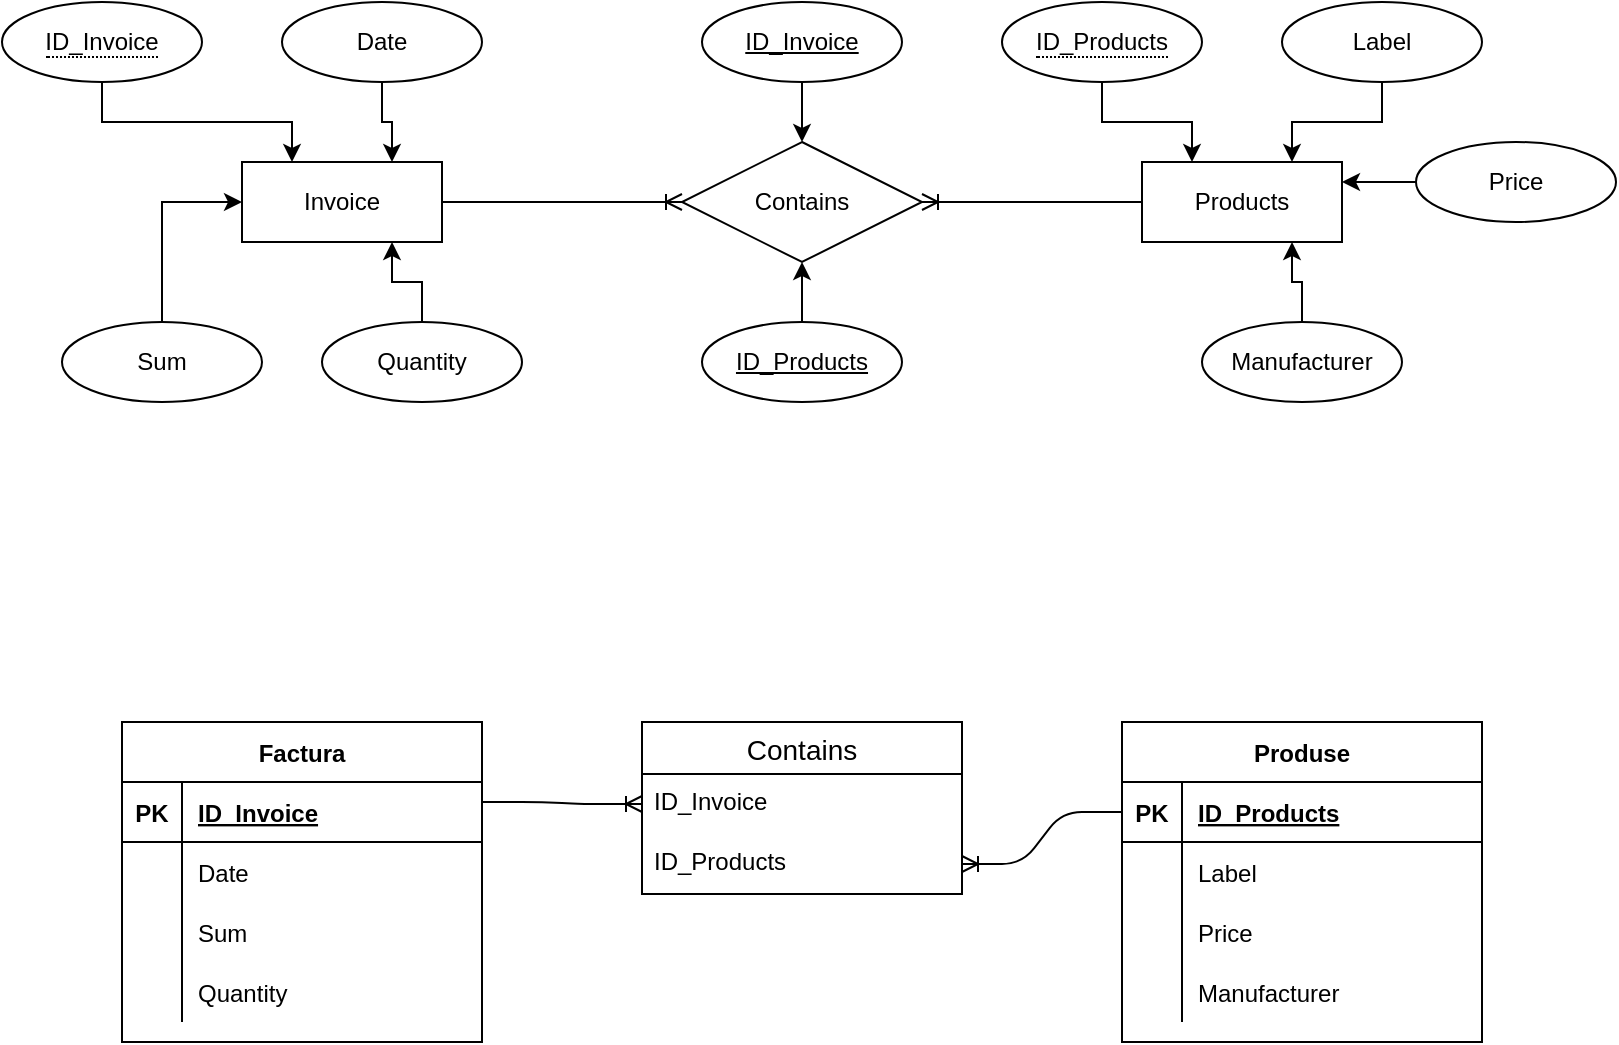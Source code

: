 <mxfile version="14.4.9" type="device"><diagram id="0KeCO17n5_SKujIh3lDQ" name="Page-1"><mxGraphModel dx="1422" dy="789" grid="1" gridSize="10" guides="1" tooltips="1" connect="1" arrows="1" fold="1" page="1" pageScale="1" pageWidth="827" pageHeight="1169" math="0" shadow="0"><root><mxCell id="0"/><mxCell id="1" parent="0"/><mxCell id="3cXTXwn8Av1UXpntBBJU-1" value="Invoice" style="whiteSpace=wrap;html=1;align=center;" parent="1" vertex="1"><mxGeometry x="140" y="160" width="100" height="40" as="geometry"/></mxCell><mxCell id="3cXTXwn8Av1UXpntBBJU-2" value="Products" style="whiteSpace=wrap;html=1;align=center;" parent="1" vertex="1"><mxGeometry x="590" y="160" width="100" height="40" as="geometry"/></mxCell><mxCell id="3cXTXwn8Av1UXpntBBJU-3" value="Contains" style="shape=rhombus;perimeter=rhombusPerimeter;whiteSpace=wrap;html=1;align=center;" parent="1" vertex="1"><mxGeometry x="360" y="150" width="120" height="60" as="geometry"/></mxCell><mxCell id="3cXTXwn8Av1UXpntBBJU-4" value="Contains" style="swimlane;fontStyle=0;childLayout=stackLayout;horizontal=1;startSize=26;horizontalStack=0;resizeParent=1;resizeParentMax=0;resizeLast=0;collapsible=1;marginBottom=0;align=center;fontSize=14;" parent="1" vertex="1"><mxGeometry x="340" y="440" width="160" height="86" as="geometry"/></mxCell><mxCell id="3cXTXwn8Av1UXpntBBJU-5" value="ID_Invoice" style="text;strokeColor=none;fillColor=none;spacingLeft=4;spacingRight=4;overflow=hidden;rotatable=0;points=[[0,0.5],[1,0.5]];portConstraint=eastwest;fontSize=12;" parent="3cXTXwn8Av1UXpntBBJU-4" vertex="1"><mxGeometry y="26" width="160" height="30" as="geometry"/></mxCell><mxCell id="3cXTXwn8Av1UXpntBBJU-6" value="ID_Products" style="text;strokeColor=none;fillColor=none;spacingLeft=4;spacingRight=4;overflow=hidden;rotatable=0;points=[[0,0.5],[1,0.5]];portConstraint=eastwest;fontSize=12;" parent="3cXTXwn8Av1UXpntBBJU-4" vertex="1"><mxGeometry y="56" width="160" height="30" as="geometry"/></mxCell><mxCell id="3cXTXwn8Av1UXpntBBJU-7" value="Produse" style="shape=table;startSize=30;container=1;collapsible=1;childLayout=tableLayout;fixedRows=1;rowLines=0;fontStyle=1;align=center;resizeLast=1;" parent="1" vertex="1"><mxGeometry x="580" y="440" width="180" height="160" as="geometry"/></mxCell><mxCell id="3cXTXwn8Av1UXpntBBJU-8" value="" style="shape=partialRectangle;collapsible=0;dropTarget=0;pointerEvents=0;fillColor=none;top=0;left=0;bottom=1;right=0;points=[[0,0.5],[1,0.5]];portConstraint=eastwest;" parent="3cXTXwn8Av1UXpntBBJU-7" vertex="1"><mxGeometry y="30" width="180" height="30" as="geometry"/></mxCell><mxCell id="3cXTXwn8Av1UXpntBBJU-9" value="PK" style="shape=partialRectangle;connectable=0;fillColor=none;top=0;left=0;bottom=0;right=0;fontStyle=1;overflow=hidden;" parent="3cXTXwn8Av1UXpntBBJU-8" vertex="1"><mxGeometry width="30" height="30" as="geometry"/></mxCell><mxCell id="3cXTXwn8Av1UXpntBBJU-10" value="ID_Products" style="shape=partialRectangle;connectable=0;fillColor=none;top=0;left=0;bottom=0;right=0;align=left;spacingLeft=6;fontStyle=5;overflow=hidden;" parent="3cXTXwn8Av1UXpntBBJU-8" vertex="1"><mxGeometry x="30" width="150" height="30" as="geometry"/></mxCell><mxCell id="3cXTXwn8Av1UXpntBBJU-11" value="" style="shape=partialRectangle;collapsible=0;dropTarget=0;pointerEvents=0;fillColor=none;top=0;left=0;bottom=0;right=0;points=[[0,0.5],[1,0.5]];portConstraint=eastwest;" parent="3cXTXwn8Av1UXpntBBJU-7" vertex="1"><mxGeometry y="60" width="180" height="30" as="geometry"/></mxCell><mxCell id="3cXTXwn8Av1UXpntBBJU-12" value="" style="shape=partialRectangle;connectable=0;fillColor=none;top=0;left=0;bottom=0;right=0;editable=1;overflow=hidden;" parent="3cXTXwn8Av1UXpntBBJU-11" vertex="1"><mxGeometry width="30" height="30" as="geometry"/></mxCell><mxCell id="3cXTXwn8Av1UXpntBBJU-13" value="Label" style="shape=partialRectangle;connectable=0;fillColor=none;top=0;left=0;bottom=0;right=0;align=left;spacingLeft=6;overflow=hidden;" parent="3cXTXwn8Av1UXpntBBJU-11" vertex="1"><mxGeometry x="30" width="150" height="30" as="geometry"/></mxCell><mxCell id="3cXTXwn8Av1UXpntBBJU-14" value="" style="shape=partialRectangle;collapsible=0;dropTarget=0;pointerEvents=0;fillColor=none;top=0;left=0;bottom=0;right=0;points=[[0,0.5],[1,0.5]];portConstraint=eastwest;" parent="3cXTXwn8Av1UXpntBBJU-7" vertex="1"><mxGeometry y="90" width="180" height="30" as="geometry"/></mxCell><mxCell id="3cXTXwn8Av1UXpntBBJU-15" value="" style="shape=partialRectangle;connectable=0;fillColor=none;top=0;left=0;bottom=0;right=0;editable=1;overflow=hidden;" parent="3cXTXwn8Av1UXpntBBJU-14" vertex="1"><mxGeometry width="30" height="30" as="geometry"/></mxCell><mxCell id="3cXTXwn8Av1UXpntBBJU-16" value="Price" style="shape=partialRectangle;connectable=0;fillColor=none;top=0;left=0;bottom=0;right=0;align=left;spacingLeft=6;overflow=hidden;" parent="3cXTXwn8Av1UXpntBBJU-14" vertex="1"><mxGeometry x="30" width="150" height="30" as="geometry"/></mxCell><mxCell id="3cXTXwn8Av1UXpntBBJU-20" value="" style="shape=partialRectangle;collapsible=0;dropTarget=0;pointerEvents=0;fillColor=none;top=0;left=0;bottom=0;right=0;points=[[0,0.5],[1,0.5]];portConstraint=eastwest;" parent="3cXTXwn8Av1UXpntBBJU-7" vertex="1"><mxGeometry y="120" width="180" height="30" as="geometry"/></mxCell><mxCell id="3cXTXwn8Av1UXpntBBJU-21" value="" style="shape=partialRectangle;connectable=0;fillColor=none;top=0;left=0;bottom=0;right=0;editable=1;overflow=hidden;" parent="3cXTXwn8Av1UXpntBBJU-20" vertex="1"><mxGeometry width="30" height="30" as="geometry"/></mxCell><mxCell id="3cXTXwn8Av1UXpntBBJU-22" value="Manufacturer" style="shape=partialRectangle;connectable=0;fillColor=none;top=0;left=0;bottom=0;right=0;align=left;spacingLeft=6;overflow=hidden;" parent="3cXTXwn8Av1UXpntBBJU-20" vertex="1"><mxGeometry x="30" width="150" height="30" as="geometry"/></mxCell><mxCell id="3cXTXwn8Av1UXpntBBJU-27" style="edgeStyle=orthogonalEdgeStyle;rounded=0;orthogonalLoop=1;jettySize=auto;html=1;entryX=0.75;entryY=0;entryDx=0;entryDy=0;" parent="1" source="3cXTXwn8Av1UXpntBBJU-28" target="3cXTXwn8Av1UXpntBBJU-1" edge="1"><mxGeometry relative="1" as="geometry"/></mxCell><mxCell id="3cXTXwn8Av1UXpntBBJU-28" value="Date" style="ellipse;whiteSpace=wrap;html=1;align=center;" parent="1" vertex="1"><mxGeometry x="160" y="80" width="100" height="40" as="geometry"/></mxCell><mxCell id="3cXTXwn8Av1UXpntBBJU-29" style="edgeStyle=orthogonalEdgeStyle;rounded=0;orthogonalLoop=1;jettySize=auto;html=1;entryX=0.75;entryY=0;entryDx=0;entryDy=0;" parent="1" source="3cXTXwn8Av1UXpntBBJU-30" target="3cXTXwn8Av1UXpntBBJU-2" edge="1"><mxGeometry relative="1" as="geometry"/></mxCell><mxCell id="3cXTXwn8Av1UXpntBBJU-30" value="Label" style="ellipse;whiteSpace=wrap;html=1;align=center;" parent="1" vertex="1"><mxGeometry x="660" y="80" width="100" height="40" as="geometry"/></mxCell><mxCell id="3cXTXwn8Av1UXpntBBJU-31" style="edgeStyle=orthogonalEdgeStyle;rounded=0;orthogonalLoop=1;jettySize=auto;html=1;entryX=1;entryY=0.25;entryDx=0;entryDy=0;" parent="1" source="3cXTXwn8Av1UXpntBBJU-32" target="3cXTXwn8Av1UXpntBBJU-2" edge="1"><mxGeometry relative="1" as="geometry"/></mxCell><mxCell id="3cXTXwn8Av1UXpntBBJU-32" value="Price" style="ellipse;whiteSpace=wrap;html=1;align=center;" parent="1" vertex="1"><mxGeometry x="727" y="150" width="100" height="40" as="geometry"/></mxCell><mxCell id="3cXTXwn8Av1UXpntBBJU-35" style="edgeStyle=orthogonalEdgeStyle;rounded=0;orthogonalLoop=1;jettySize=auto;html=1;entryX=0.75;entryY=1;entryDx=0;entryDy=0;" parent="1" source="3cXTXwn8Av1UXpntBBJU-36" target="3cXTXwn8Av1UXpntBBJU-2" edge="1"><mxGeometry relative="1" as="geometry"/></mxCell><mxCell id="3cXTXwn8Av1UXpntBBJU-36" value="Manufacturer" style="ellipse;whiteSpace=wrap;html=1;align=center;" parent="1" vertex="1"><mxGeometry x="620" y="240" width="100" height="40" as="geometry"/></mxCell><mxCell id="3cXTXwn8Av1UXpntBBJU-41" style="edgeStyle=orthogonalEdgeStyle;rounded=0;orthogonalLoop=1;jettySize=auto;html=1;entryX=0;entryY=0.5;entryDx=0;entryDy=0;" parent="1" source="3cXTXwn8Av1UXpntBBJU-42" target="3cXTXwn8Av1UXpntBBJU-1" edge="1"><mxGeometry relative="1" as="geometry"/></mxCell><mxCell id="3cXTXwn8Av1UXpntBBJU-42" value="Sum" style="ellipse;whiteSpace=wrap;html=1;align=center;" parent="1" vertex="1"><mxGeometry x="50" y="240" width="100" height="40" as="geometry"/></mxCell><mxCell id="3cXTXwn8Av1UXpntBBJU-43" value="" style="edgeStyle=entityRelationEdgeStyle;fontSize=12;html=1;endArrow=ERoneToMany;entryX=0;entryY=0.5;entryDx=0;entryDy=0;exitX=1;exitY=0.5;exitDx=0;exitDy=0;" parent="1" source="3cXTXwn8Av1UXpntBBJU-1" target="3cXTXwn8Av1UXpntBBJU-3" edge="1"><mxGeometry width="100" height="100" relative="1" as="geometry"><mxPoint x="250" y="300" as="sourcePoint"/><mxPoint x="350" y="200" as="targetPoint"/></mxGeometry></mxCell><mxCell id="3cXTXwn8Av1UXpntBBJU-44" value="Factura" style="shape=table;startSize=30;container=1;collapsible=1;childLayout=tableLayout;fixedRows=1;rowLines=0;fontStyle=1;align=center;resizeLast=1;" parent="1" vertex="1"><mxGeometry x="80" y="440" width="180" height="160" as="geometry"/></mxCell><mxCell id="3cXTXwn8Av1UXpntBBJU-45" value="" style="shape=partialRectangle;collapsible=0;dropTarget=0;pointerEvents=0;fillColor=none;top=0;left=0;bottom=1;right=0;points=[[0,0.5],[1,0.5]];portConstraint=eastwest;" parent="3cXTXwn8Av1UXpntBBJU-44" vertex="1"><mxGeometry y="30" width="180" height="30" as="geometry"/></mxCell><mxCell id="3cXTXwn8Av1UXpntBBJU-46" value="PK" style="shape=partialRectangle;connectable=0;fillColor=none;top=0;left=0;bottom=0;right=0;fontStyle=1;overflow=hidden;" parent="3cXTXwn8Av1UXpntBBJU-45" vertex="1"><mxGeometry width="30" height="30" as="geometry"/></mxCell><mxCell id="3cXTXwn8Av1UXpntBBJU-47" value="ID_Invoice" style="shape=partialRectangle;connectable=0;fillColor=none;top=0;left=0;bottom=0;right=0;align=left;spacingLeft=6;fontStyle=5;overflow=hidden;" parent="3cXTXwn8Av1UXpntBBJU-45" vertex="1"><mxGeometry x="30" width="150" height="30" as="geometry"/></mxCell><mxCell id="3cXTXwn8Av1UXpntBBJU-48" value="" style="shape=partialRectangle;collapsible=0;dropTarget=0;pointerEvents=0;fillColor=none;top=0;left=0;bottom=0;right=0;points=[[0,0.5],[1,0.5]];portConstraint=eastwest;" parent="3cXTXwn8Av1UXpntBBJU-44" vertex="1"><mxGeometry y="60" width="180" height="30" as="geometry"/></mxCell><mxCell id="3cXTXwn8Av1UXpntBBJU-49" value="" style="shape=partialRectangle;connectable=0;fillColor=none;top=0;left=0;bottom=0;right=0;editable=1;overflow=hidden;" parent="3cXTXwn8Av1UXpntBBJU-48" vertex="1"><mxGeometry width="30" height="30" as="geometry"/></mxCell><mxCell id="3cXTXwn8Av1UXpntBBJU-50" value="Date" style="shape=partialRectangle;connectable=0;fillColor=none;top=0;left=0;bottom=0;right=0;align=left;spacingLeft=6;overflow=hidden;" parent="3cXTXwn8Av1UXpntBBJU-48" vertex="1"><mxGeometry x="30" width="150" height="30" as="geometry"/></mxCell><mxCell id="3cXTXwn8Av1UXpntBBJU-51" value="" style="shape=partialRectangle;collapsible=0;dropTarget=0;pointerEvents=0;fillColor=none;top=0;left=0;bottom=0;right=0;points=[[0,0.5],[1,0.5]];portConstraint=eastwest;" parent="3cXTXwn8Av1UXpntBBJU-44" vertex="1"><mxGeometry y="90" width="180" height="30" as="geometry"/></mxCell><mxCell id="3cXTXwn8Av1UXpntBBJU-52" value="" style="shape=partialRectangle;connectable=0;fillColor=none;top=0;left=0;bottom=0;right=0;editable=1;overflow=hidden;" parent="3cXTXwn8Av1UXpntBBJU-51" vertex="1"><mxGeometry width="30" height="30" as="geometry"/></mxCell><mxCell id="3cXTXwn8Av1UXpntBBJU-53" value="Sum" style="shape=partialRectangle;connectable=0;fillColor=none;top=0;left=0;bottom=0;right=0;align=left;spacingLeft=6;overflow=hidden;" parent="3cXTXwn8Av1UXpntBBJU-51" vertex="1"><mxGeometry x="30" width="150" height="30" as="geometry"/></mxCell><mxCell id="3cXTXwn8Av1UXpntBBJU-54" value="" style="shape=partialRectangle;collapsible=0;dropTarget=0;pointerEvents=0;fillColor=none;top=0;left=0;bottom=0;right=0;points=[[0,0.5],[1,0.5]];portConstraint=eastwest;" parent="3cXTXwn8Av1UXpntBBJU-44" vertex="1"><mxGeometry y="120" width="180" height="30" as="geometry"/></mxCell><mxCell id="3cXTXwn8Av1UXpntBBJU-55" value="" style="shape=partialRectangle;connectable=0;fillColor=none;top=0;left=0;bottom=0;right=0;editable=1;overflow=hidden;" parent="3cXTXwn8Av1UXpntBBJU-54" vertex="1"><mxGeometry width="30" height="30" as="geometry"/></mxCell><mxCell id="3cXTXwn8Av1UXpntBBJU-56" value="Quantity" style="shape=partialRectangle;connectable=0;fillColor=none;top=0;left=0;bottom=0;right=0;align=left;spacingLeft=6;overflow=hidden;" parent="3cXTXwn8Av1UXpntBBJU-54" vertex="1"><mxGeometry x="30" width="150" height="30" as="geometry"/></mxCell><mxCell id="3cXTXwn8Av1UXpntBBJU-57" style="edgeStyle=orthogonalEdgeStyle;rounded=0;orthogonalLoop=1;jettySize=auto;html=1;entryX=0.75;entryY=1;entryDx=0;entryDy=0;" parent="1" source="3cXTXwn8Av1UXpntBBJU-58" target="3cXTXwn8Av1UXpntBBJU-1" edge="1"><mxGeometry relative="1" as="geometry"/></mxCell><mxCell id="3cXTXwn8Av1UXpntBBJU-58" value="Quantity" style="ellipse;whiteSpace=wrap;html=1;align=center;" parent="1" vertex="1"><mxGeometry x="180" y="240" width="100" height="40" as="geometry"/></mxCell><mxCell id="3cXTXwn8Av1UXpntBBJU-59" value="" style="edgeStyle=entityRelationEdgeStyle;fontSize=12;html=1;endArrow=ERoneToMany;entryX=0;entryY=0.5;entryDx=0;entryDy=0;exitX=1;exitY=0.25;exitDx=0;exitDy=0;" parent="1" source="3cXTXwn8Av1UXpntBBJU-44" target="3cXTXwn8Av1UXpntBBJU-5" edge="1"><mxGeometry width="100" height="100" relative="1" as="geometry"><mxPoint x="220" y="390" as="sourcePoint"/><mxPoint x="340" y="390" as="targetPoint"/></mxGeometry></mxCell><mxCell id="3cXTXwn8Av1UXpntBBJU-60" value="" style="edgeStyle=entityRelationEdgeStyle;fontSize=12;html=1;endArrow=ERoneToMany;entryX=1;entryY=0.5;entryDx=0;entryDy=0;exitX=0;exitY=0.5;exitDx=0;exitDy=0;" parent="1" source="3cXTXwn8Av1UXpntBBJU-2" target="3cXTXwn8Av1UXpntBBJU-3" edge="1"><mxGeometry width="100" height="100" relative="1" as="geometry"><mxPoint x="430" y="209.5" as="sourcePoint"/><mxPoint x="550" y="209.5" as="targetPoint"/></mxGeometry></mxCell><mxCell id="3cXTXwn8Av1UXpntBBJU-61" value="" style="edgeStyle=entityRelationEdgeStyle;fontSize=12;html=1;endArrow=ERoneToMany;entryX=1;entryY=0.5;entryDx=0;entryDy=0;exitX=0;exitY=0.5;exitDx=0;exitDy=0;" parent="1" source="3cXTXwn8Av1UXpntBBJU-8" target="3cXTXwn8Av1UXpntBBJU-6" edge="1"><mxGeometry width="100" height="100" relative="1" as="geometry"><mxPoint x="490" y="370" as="sourcePoint"/><mxPoint x="610" y="370" as="targetPoint"/></mxGeometry></mxCell><mxCell id="KUvWP5BbuJskX-AzXH_O-2" style="edgeStyle=orthogonalEdgeStyle;rounded=0;orthogonalLoop=1;jettySize=auto;html=1;exitX=0.5;exitY=1;exitDx=0;exitDy=0;entryX=0.25;entryY=0;entryDx=0;entryDy=0;" edge="1" parent="1" source="KUvWP5BbuJskX-AzXH_O-1" target="3cXTXwn8Av1UXpntBBJU-1"><mxGeometry relative="1" as="geometry"/></mxCell><mxCell id="KUvWP5BbuJskX-AzXH_O-1" value="&lt;span style=&quot;border-bottom: 1px dotted&quot;&gt;ID_Invoice&lt;/span&gt;" style="ellipse;whiteSpace=wrap;html=1;align=center;" vertex="1" parent="1"><mxGeometry x="20" y="80" width="100" height="40" as="geometry"/></mxCell><mxCell id="KUvWP5BbuJskX-AzXH_O-4" style="edgeStyle=orthogonalEdgeStyle;rounded=0;orthogonalLoop=1;jettySize=auto;html=1;exitX=0.5;exitY=1;exitDx=0;exitDy=0;entryX=0.25;entryY=0;entryDx=0;entryDy=0;" edge="1" parent="1" source="KUvWP5BbuJskX-AzXH_O-3" target="3cXTXwn8Av1UXpntBBJU-2"><mxGeometry relative="1" as="geometry"/></mxCell><mxCell id="KUvWP5BbuJskX-AzXH_O-3" value="&lt;span style=&quot;border-bottom: 1px dotted&quot;&gt;ID_Products&lt;/span&gt;" style="ellipse;whiteSpace=wrap;html=1;align=center;" vertex="1" parent="1"><mxGeometry x="520" y="80" width="100" height="40" as="geometry"/></mxCell><mxCell id="KUvWP5BbuJskX-AzXH_O-6" style="edgeStyle=orthogonalEdgeStyle;rounded=0;orthogonalLoop=1;jettySize=auto;html=1;entryX=0.5;entryY=0;entryDx=0;entryDy=0;" edge="1" parent="1" source="KUvWP5BbuJskX-AzXH_O-5" target="3cXTXwn8Av1UXpntBBJU-3"><mxGeometry relative="1" as="geometry"/></mxCell><mxCell id="KUvWP5BbuJskX-AzXH_O-5" value="ID_Invoice" style="ellipse;whiteSpace=wrap;html=1;align=center;fontStyle=4;" vertex="1" parent="1"><mxGeometry x="370" y="80" width="100" height="40" as="geometry"/></mxCell><mxCell id="KUvWP5BbuJskX-AzXH_O-8" style="edgeStyle=orthogonalEdgeStyle;rounded=0;orthogonalLoop=1;jettySize=auto;html=1;entryX=0.5;entryY=1;entryDx=0;entryDy=0;" edge="1" parent="1" source="KUvWP5BbuJskX-AzXH_O-7" target="3cXTXwn8Av1UXpntBBJU-3"><mxGeometry relative="1" as="geometry"/></mxCell><mxCell id="KUvWP5BbuJskX-AzXH_O-7" value="ID_Products" style="ellipse;whiteSpace=wrap;html=1;align=center;fontStyle=4;" vertex="1" parent="1"><mxGeometry x="370" y="240" width="100" height="40" as="geometry"/></mxCell></root></mxGraphModel></diagram></mxfile>